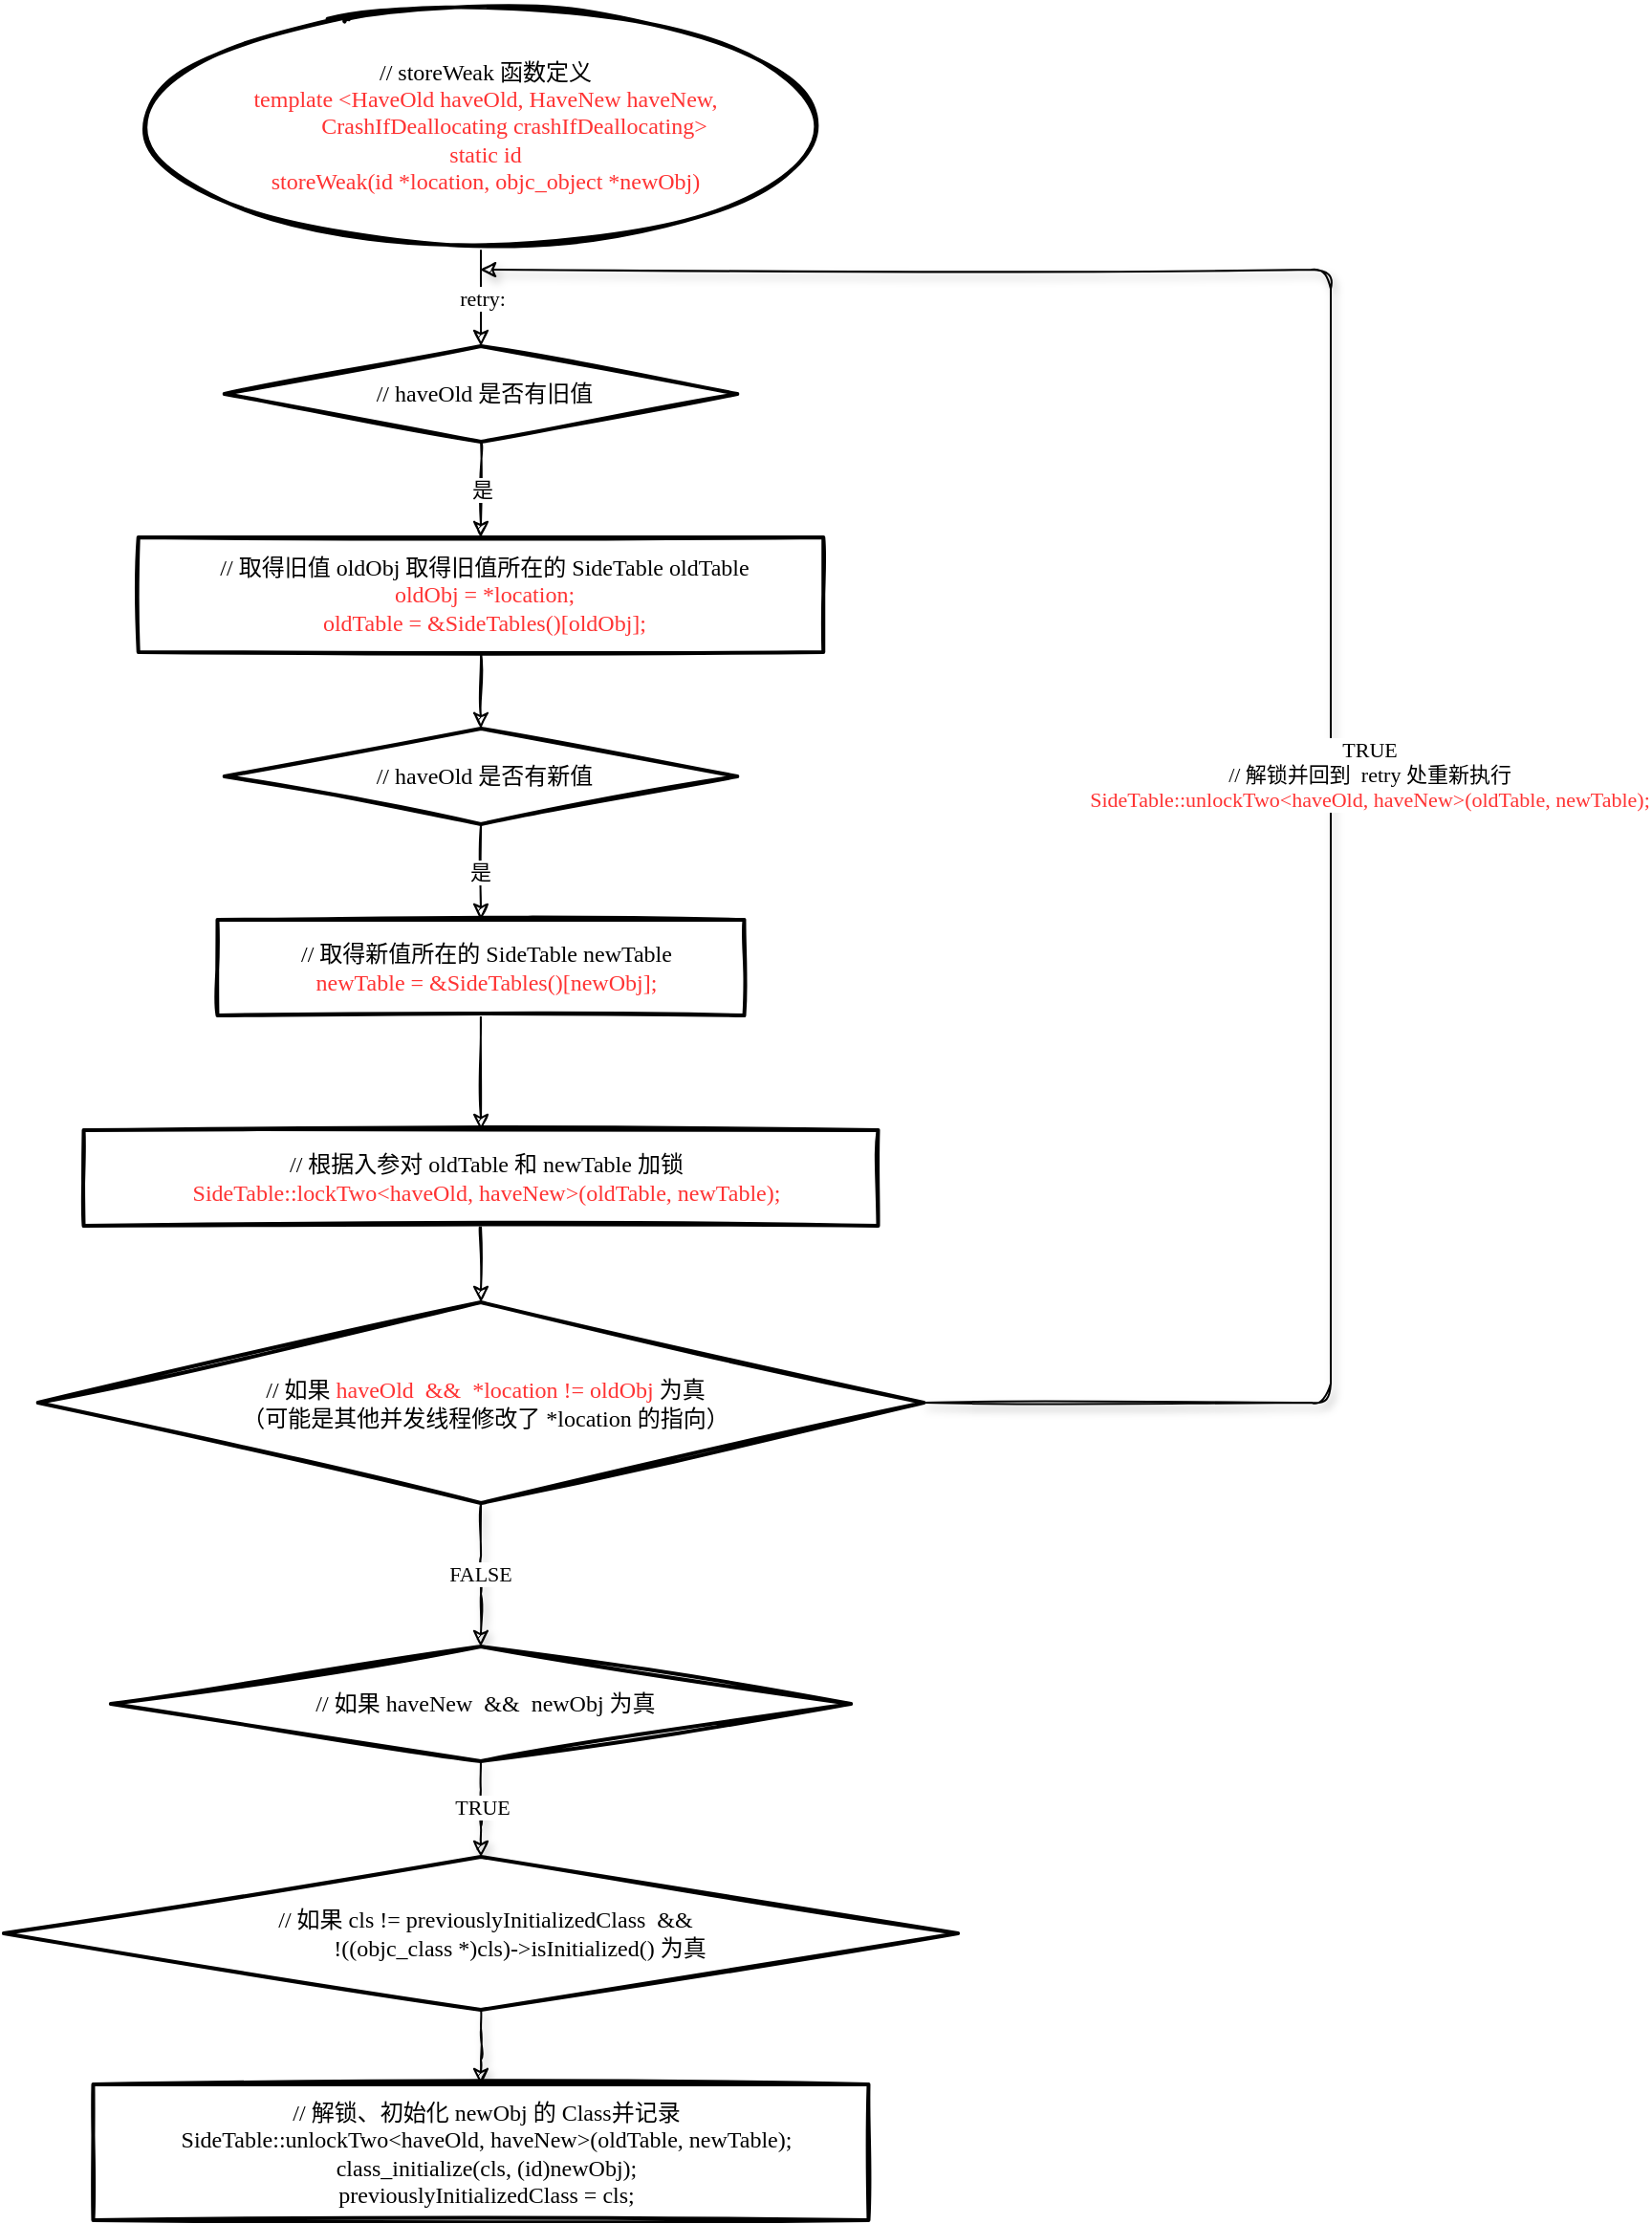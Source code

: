 <mxfile version="13.5.7" type="device"><diagram id="C5RBs43oDa-KdzZeNtuy" name="Page-1"><mxGraphModel dx="1045" dy="1117" grid="1" gridSize="10" guides="1" tooltips="1" connect="1" arrows="1" fold="1" page="1" pageScale="1" pageWidth="827" pageHeight="1169" math="0" shadow="0"><root><mxCell id="WIyWlLk6GJQsqaUBKTNV-0"/><mxCell id="WIyWlLk6GJQsqaUBKTNV-1" parent="WIyWlLk6GJQsqaUBKTNV-0"/><mxCell id="708TPPnt2JMlYvzOER8m-2" value="retry:" style="edgeStyle=orthogonalEdgeStyle;curved=1;rounded=0;sketch=1;orthogonalLoop=1;jettySize=auto;html=1;fontFamily=Comic Sans MS;" edge="1" parent="WIyWlLk6GJQsqaUBKTNV-1" source="708TPPnt2JMlYvzOER8m-0" target="708TPPnt2JMlYvzOER8m-1"><mxGeometry relative="1" as="geometry"/></mxCell><mxCell id="708TPPnt2JMlYvzOER8m-0" value="&lt;div&gt;// storeWeak 函数定义&lt;/div&gt;&lt;div&gt;&lt;font color=&quot;#ff3333&quot;&gt;template &amp;lt;HaveOld haveOld, HaveNew haveNew,&lt;/font&gt;&lt;/div&gt;&lt;div&gt;&lt;font color=&quot;#ff3333&quot;&gt;&amp;nbsp; &amp;nbsp; &amp;nbsp; &amp;nbsp; &amp;nbsp; CrashIfDeallocating crashIfDeallocating&amp;gt;&lt;/font&gt;&lt;/div&gt;&lt;div&gt;&lt;font color=&quot;#ff3333&quot;&gt;static id&lt;/font&gt;&lt;/div&gt;&lt;div&gt;&lt;font color=&quot;#ff3333&quot;&gt;storeWeak(id *location, objc_object *newObj)&lt;/font&gt;&lt;/div&gt;" style="strokeWidth=2;html=1;shape=mxgraph.flowchart.start_1;whiteSpace=wrap;sketch=1;fontFamily=Comic Sans MS;spacingLeft=5;" vertex="1" parent="WIyWlLk6GJQsqaUBKTNV-1"><mxGeometry x="230" y="20" width="351" height="130" as="geometry"/></mxCell><mxCell id="708TPPnt2JMlYvzOER8m-4" value="是" style="edgeStyle=orthogonalEdgeStyle;curved=1;rounded=0;sketch=1;orthogonalLoop=1;jettySize=auto;html=1;fontFamily=Comic Sans MS;" edge="1" parent="WIyWlLk6GJQsqaUBKTNV-1" source="708TPPnt2JMlYvzOER8m-1" target="708TPPnt2JMlYvzOER8m-3"><mxGeometry relative="1" as="geometry"/></mxCell><mxCell id="708TPPnt2JMlYvzOER8m-1" value="// haveOld 是否有旧值&lt;br&gt;" style="rhombus;whiteSpace=wrap;html=1;fontFamily=Comic Sans MS;strokeWidth=2;spacingLeft=5;sketch=1;" vertex="1" parent="WIyWlLk6GJQsqaUBKTNV-1"><mxGeometry x="271.38" y="200" width="268.25" height="50" as="geometry"/></mxCell><mxCell id="708TPPnt2JMlYvzOER8m-8" style="edgeStyle=orthogonalEdgeStyle;curved=1;rounded=0;sketch=1;orthogonalLoop=1;jettySize=auto;html=1;entryX=0.5;entryY=0;entryDx=0;entryDy=0;fontFamily=Comic Sans MS;" edge="1" parent="WIyWlLk6GJQsqaUBKTNV-1" source="708TPPnt2JMlYvzOER8m-3" target="708TPPnt2JMlYvzOER8m-7"><mxGeometry relative="1" as="geometry"/></mxCell><mxCell id="708TPPnt2JMlYvzOER8m-3" value="&lt;div&gt;// 取得旧值 oldObj 取得旧值所在的 SideTable oldTable&lt;/div&gt;&lt;div&gt;&lt;font color=&quot;#ff3333&quot;&gt;oldObj = *location;&lt;/font&gt;&lt;/div&gt;&lt;div&gt;&lt;font color=&quot;#ff3333&quot;&gt;oldTable = &amp;amp;SideTables()[oldObj];&lt;/font&gt;&lt;/div&gt;" style="whiteSpace=wrap;html=1;fontFamily=Comic Sans MS;strokeWidth=2;spacingLeft=5;sketch=1;" vertex="1" parent="WIyWlLk6GJQsqaUBKTNV-1"><mxGeometry x="226.37" y="300" width="358.26" height="60" as="geometry"/></mxCell><mxCell id="708TPPnt2JMlYvzOER8m-10" value="是" style="edgeStyle=orthogonalEdgeStyle;curved=1;rounded=0;sketch=1;orthogonalLoop=1;jettySize=auto;html=1;fontFamily=Comic Sans MS;" edge="1" parent="WIyWlLk6GJQsqaUBKTNV-1" source="708TPPnt2JMlYvzOER8m-7" target="708TPPnt2JMlYvzOER8m-9"><mxGeometry relative="1" as="geometry"/></mxCell><mxCell id="708TPPnt2JMlYvzOER8m-7" value="// haveOld 是否有新值" style="rhombus;whiteSpace=wrap;html=1;fontFamily=Comic Sans MS;strokeWidth=2;spacingLeft=5;sketch=1;" vertex="1" parent="WIyWlLk6GJQsqaUBKTNV-1"><mxGeometry x="271.38" y="400" width="268.25" height="50" as="geometry"/></mxCell><mxCell id="708TPPnt2JMlYvzOER8m-12" value="" style="edgeStyle=orthogonalEdgeStyle;curved=1;rounded=0;sketch=1;orthogonalLoop=1;jettySize=auto;html=1;fontFamily=Comic Sans MS;" edge="1" parent="WIyWlLk6GJQsqaUBKTNV-1" source="708TPPnt2JMlYvzOER8m-9" target="708TPPnt2JMlYvzOER8m-11"><mxGeometry relative="1" as="geometry"/></mxCell><mxCell id="708TPPnt2JMlYvzOER8m-9" value="// 取得新值所在的 SideTable newTable&lt;br&gt;&lt;font color=&quot;#ff3333&quot;&gt;newTable = &amp;amp;SideTables()[newObj];&lt;/font&gt;" style="whiteSpace=wrap;html=1;fontFamily=Comic Sans MS;strokeWidth=2;spacingLeft=5;sketch=1;" vertex="1" parent="WIyWlLk6GJQsqaUBKTNV-1"><mxGeometry x="267.74" y="500" width="275.51" height="50" as="geometry"/></mxCell><mxCell id="708TPPnt2JMlYvzOER8m-14" value="" style="edgeStyle=orthogonalEdgeStyle;curved=1;rounded=0;sketch=1;orthogonalLoop=1;jettySize=auto;html=1;fontFamily=Comic Sans MS;" edge="1" parent="WIyWlLk6GJQsqaUBKTNV-1" source="708TPPnt2JMlYvzOER8m-11" target="708TPPnt2JMlYvzOER8m-13"><mxGeometry relative="1" as="geometry"/></mxCell><mxCell id="708TPPnt2JMlYvzOER8m-11" value="// 根据入参对 oldTable 和 newTable 加锁&lt;br&gt;&lt;font color=&quot;#ff3333&quot;&gt;SideTable::lockTwo&amp;lt;haveOld, haveNew&amp;gt;(oldTable, newTable);&lt;/font&gt;" style="whiteSpace=wrap;html=1;fontFamily=Comic Sans MS;strokeWidth=2;spacingLeft=5;sketch=1;" vertex="1" parent="WIyWlLk6GJQsqaUBKTNV-1"><mxGeometry x="197.76" y="610" width="415.5" height="50" as="geometry"/></mxCell><mxCell id="708TPPnt2JMlYvzOER8m-15" value="TRUE&lt;br&gt;// 解锁并回到&amp;nbsp; retry 处重新执行&lt;br&gt;&lt;font color=&quot;#ff3333&quot;&gt;SideTable::unlockTwo&amp;lt;haveOld, haveNew&amp;gt;(oldTable, newTable);&lt;/font&gt;" style="edgeStyle=orthogonalEdgeStyle;rounded=1;sketch=1;orthogonalLoop=1;jettySize=auto;html=1;fontFamily=Comic Sans MS;shadow=1;" edge="1" parent="WIyWlLk6GJQsqaUBKTNV-1" source="708TPPnt2JMlYvzOER8m-13"><mxGeometry x="-0.135" y="-20" relative="1" as="geometry"><mxPoint x="405" y="160" as="targetPoint"/><Array as="points"><mxPoint x="850" y="753"/><mxPoint x="850" y="160"/></Array><mxPoint as="offset"/></mxGeometry></mxCell><mxCell id="708TPPnt2JMlYvzOER8m-17" value="FALSE" style="edgeStyle=orthogonalEdgeStyle;rounded=1;sketch=1;orthogonalLoop=1;jettySize=auto;html=1;shadow=1;fontFamily=Comic Sans MS;" edge="1" parent="WIyWlLk6GJQsqaUBKTNV-1" source="708TPPnt2JMlYvzOER8m-13" target="708TPPnt2JMlYvzOER8m-16"><mxGeometry relative="1" as="geometry"/></mxCell><mxCell id="708TPPnt2JMlYvzOER8m-13" value="// 如果 &lt;font color=&quot;#ff3333&quot;&gt;haveOld&amp;nbsp; &amp;amp;&amp;amp;&amp;nbsp; *location != oldObj&lt;/font&gt; 为真&lt;br&gt;（可能是其他并发线程修改了 *location 的指向）" style="rhombus;whiteSpace=wrap;html=1;fontFamily=Comic Sans MS;strokeWidth=2;spacingLeft=5;sketch=1;" vertex="1" parent="WIyWlLk6GJQsqaUBKTNV-1"><mxGeometry x="173.87" y="700" width="463.25" height="105" as="geometry"/></mxCell><mxCell id="708TPPnt2JMlYvzOER8m-19" value="" style="edgeStyle=orthogonalEdgeStyle;rounded=1;sketch=1;orthogonalLoop=1;jettySize=auto;html=1;shadow=1;fontFamily=Comic Sans MS;" edge="1" parent="WIyWlLk6GJQsqaUBKTNV-1" source="708TPPnt2JMlYvzOER8m-16" target="708TPPnt2JMlYvzOER8m-18"><mxGeometry relative="1" as="geometry"/></mxCell><mxCell id="708TPPnt2JMlYvzOER8m-20" value="TRUE" style="edgeLabel;html=1;align=center;verticalAlign=middle;resizable=0;points=[];fontFamily=Comic Sans MS;" vertex="1" connectable="0" parent="708TPPnt2JMlYvzOER8m-19"><mxGeometry x="-0.05" relative="1" as="geometry"><mxPoint as="offset"/></mxGeometry></mxCell><mxCell id="708TPPnt2JMlYvzOER8m-16" value="// 如果 haveNew&amp;nbsp; &amp;amp;&amp;amp;&amp;nbsp; newObj 为真" style="rhombus;whiteSpace=wrap;html=1;fontFamily=Comic Sans MS;strokeWidth=2;spacingLeft=5;sketch=1;" vertex="1" parent="WIyWlLk6GJQsqaUBKTNV-1"><mxGeometry x="211.95" y="880" width="387.12" height="60" as="geometry"/></mxCell><mxCell id="708TPPnt2JMlYvzOER8m-22" value="" style="edgeStyle=orthogonalEdgeStyle;rounded=1;sketch=1;orthogonalLoop=1;jettySize=auto;html=1;shadow=1;fontFamily=Comic Sans MS;" edge="1" parent="WIyWlLk6GJQsqaUBKTNV-1" source="708TPPnt2JMlYvzOER8m-18" target="708TPPnt2JMlYvzOER8m-21"><mxGeometry relative="1" as="geometry"/></mxCell><mxCell id="708TPPnt2JMlYvzOER8m-18" value="// 如果&amp;nbsp;&lt;span&gt;cls != previouslyInitializedClass&amp;nbsp; &amp;amp;&amp;amp;&lt;/span&gt;&lt;div&gt;&amp;nbsp; &amp;nbsp; &amp;nbsp; &amp;nbsp; &amp;nbsp; &amp;nbsp; !((objc_class *)cls)-&amp;gt;isInitialized() 为真&lt;/div&gt;" style="rhombus;whiteSpace=wrap;html=1;fontFamily=Comic Sans MS;strokeWidth=2;spacingLeft=5;sketch=1;" vertex="1" parent="WIyWlLk6GJQsqaUBKTNV-1"><mxGeometry x="155.97" y="990" width="499.05" height="80" as="geometry"/></mxCell><mxCell id="708TPPnt2JMlYvzOER8m-21" value="&lt;div&gt;// 解锁、初始化 newObj 的 Class并记录&lt;/div&gt;&lt;div&gt;SideTable::unlockTwo&amp;lt;haveOld, haveNew&amp;gt;(oldTable, newTable);&lt;/div&gt;&lt;div&gt;class_initialize(cls, (id)newObj);&lt;/div&gt;&lt;div&gt;previouslyInitializedClass = cls;&lt;/div&gt;" style="whiteSpace=wrap;html=1;fontFamily=Comic Sans MS;strokeWidth=2;spacingLeft=5;sketch=1;" vertex="1" parent="WIyWlLk6GJQsqaUBKTNV-1"><mxGeometry x="202.73" y="1109" width="405.52" height="71" as="geometry"/></mxCell></root></mxGraphModel></diagram></mxfile>